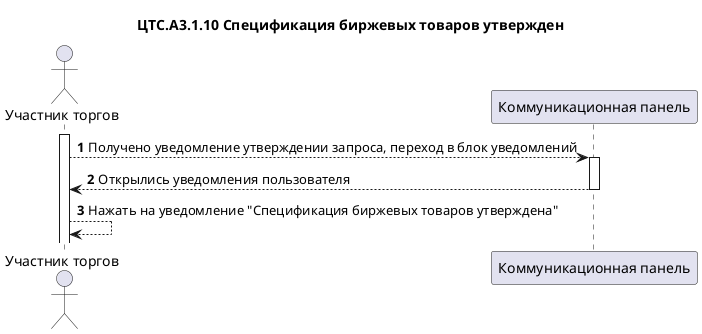 @startuml "ЦТС.А3.1 Допуск товара к торгам"
title "ЦТС.А3.1.10 Спецификация биржевых товаров утвержден"
actor "Участник торгов" as User
participant "Коммуникационная панель" as CommunicationPanel

autonumber

activate User
User-->CommunicationPanel: Получено уведомление утверждении запроса, переход в блок уведомлений
activate CommunicationPanel

CommunicationPanel-->User: Открылись уведомления пользователя
deactivate CommunicationPanel

User-->User: Нажать на уведомление "Спецификация биржевых товаров утверждена"

@enduml